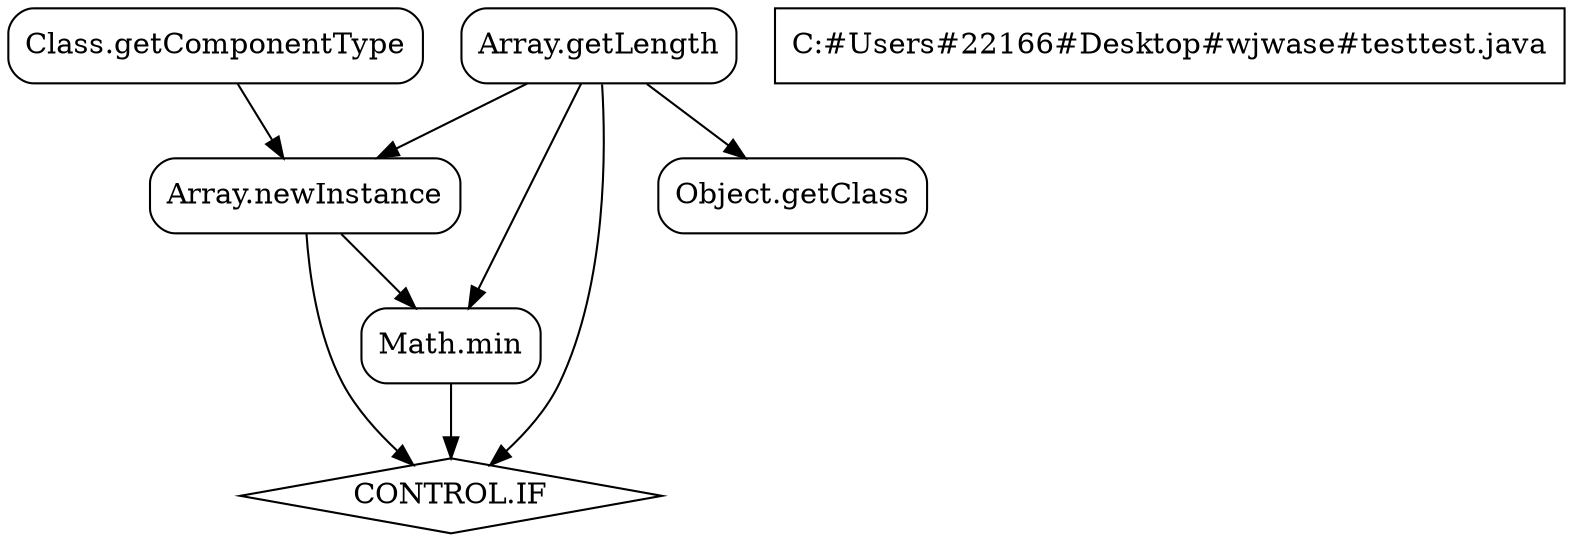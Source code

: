 digraph G {
1 [label="Class.getComponentType" shape=box style=rounded startLine=8 endLine=8]
2 [label="Array.newInstance" shape=box style=rounded startLine=9 endLine=9]
3 [label="CONTROL.IF" shape=diamond startLine=11 endLine=13]
4 [label="Array.getLength" shape=box style=rounded startLine=6 endLine=6]
5 [label="Math.min" shape=box style=rounded startLine=10 endLine=10]
6 [label="Object.getClass" shape=box style=rounded startLine=7 endLine=7]
7 [label="C:#Users#22166#Desktop#wjwase#testtest.java" shape=rounded startLine=-1 endLine=-1]
1 -> 2 [label=""];
2 -> 5 [label=""];
2 -> 3 [label=""];
4 -> 3 [label=""];
4 -> 5 [label=""];
4 -> 2 [label=""];
4 -> 6 [label=""];
5 -> 3 [label=""];
}